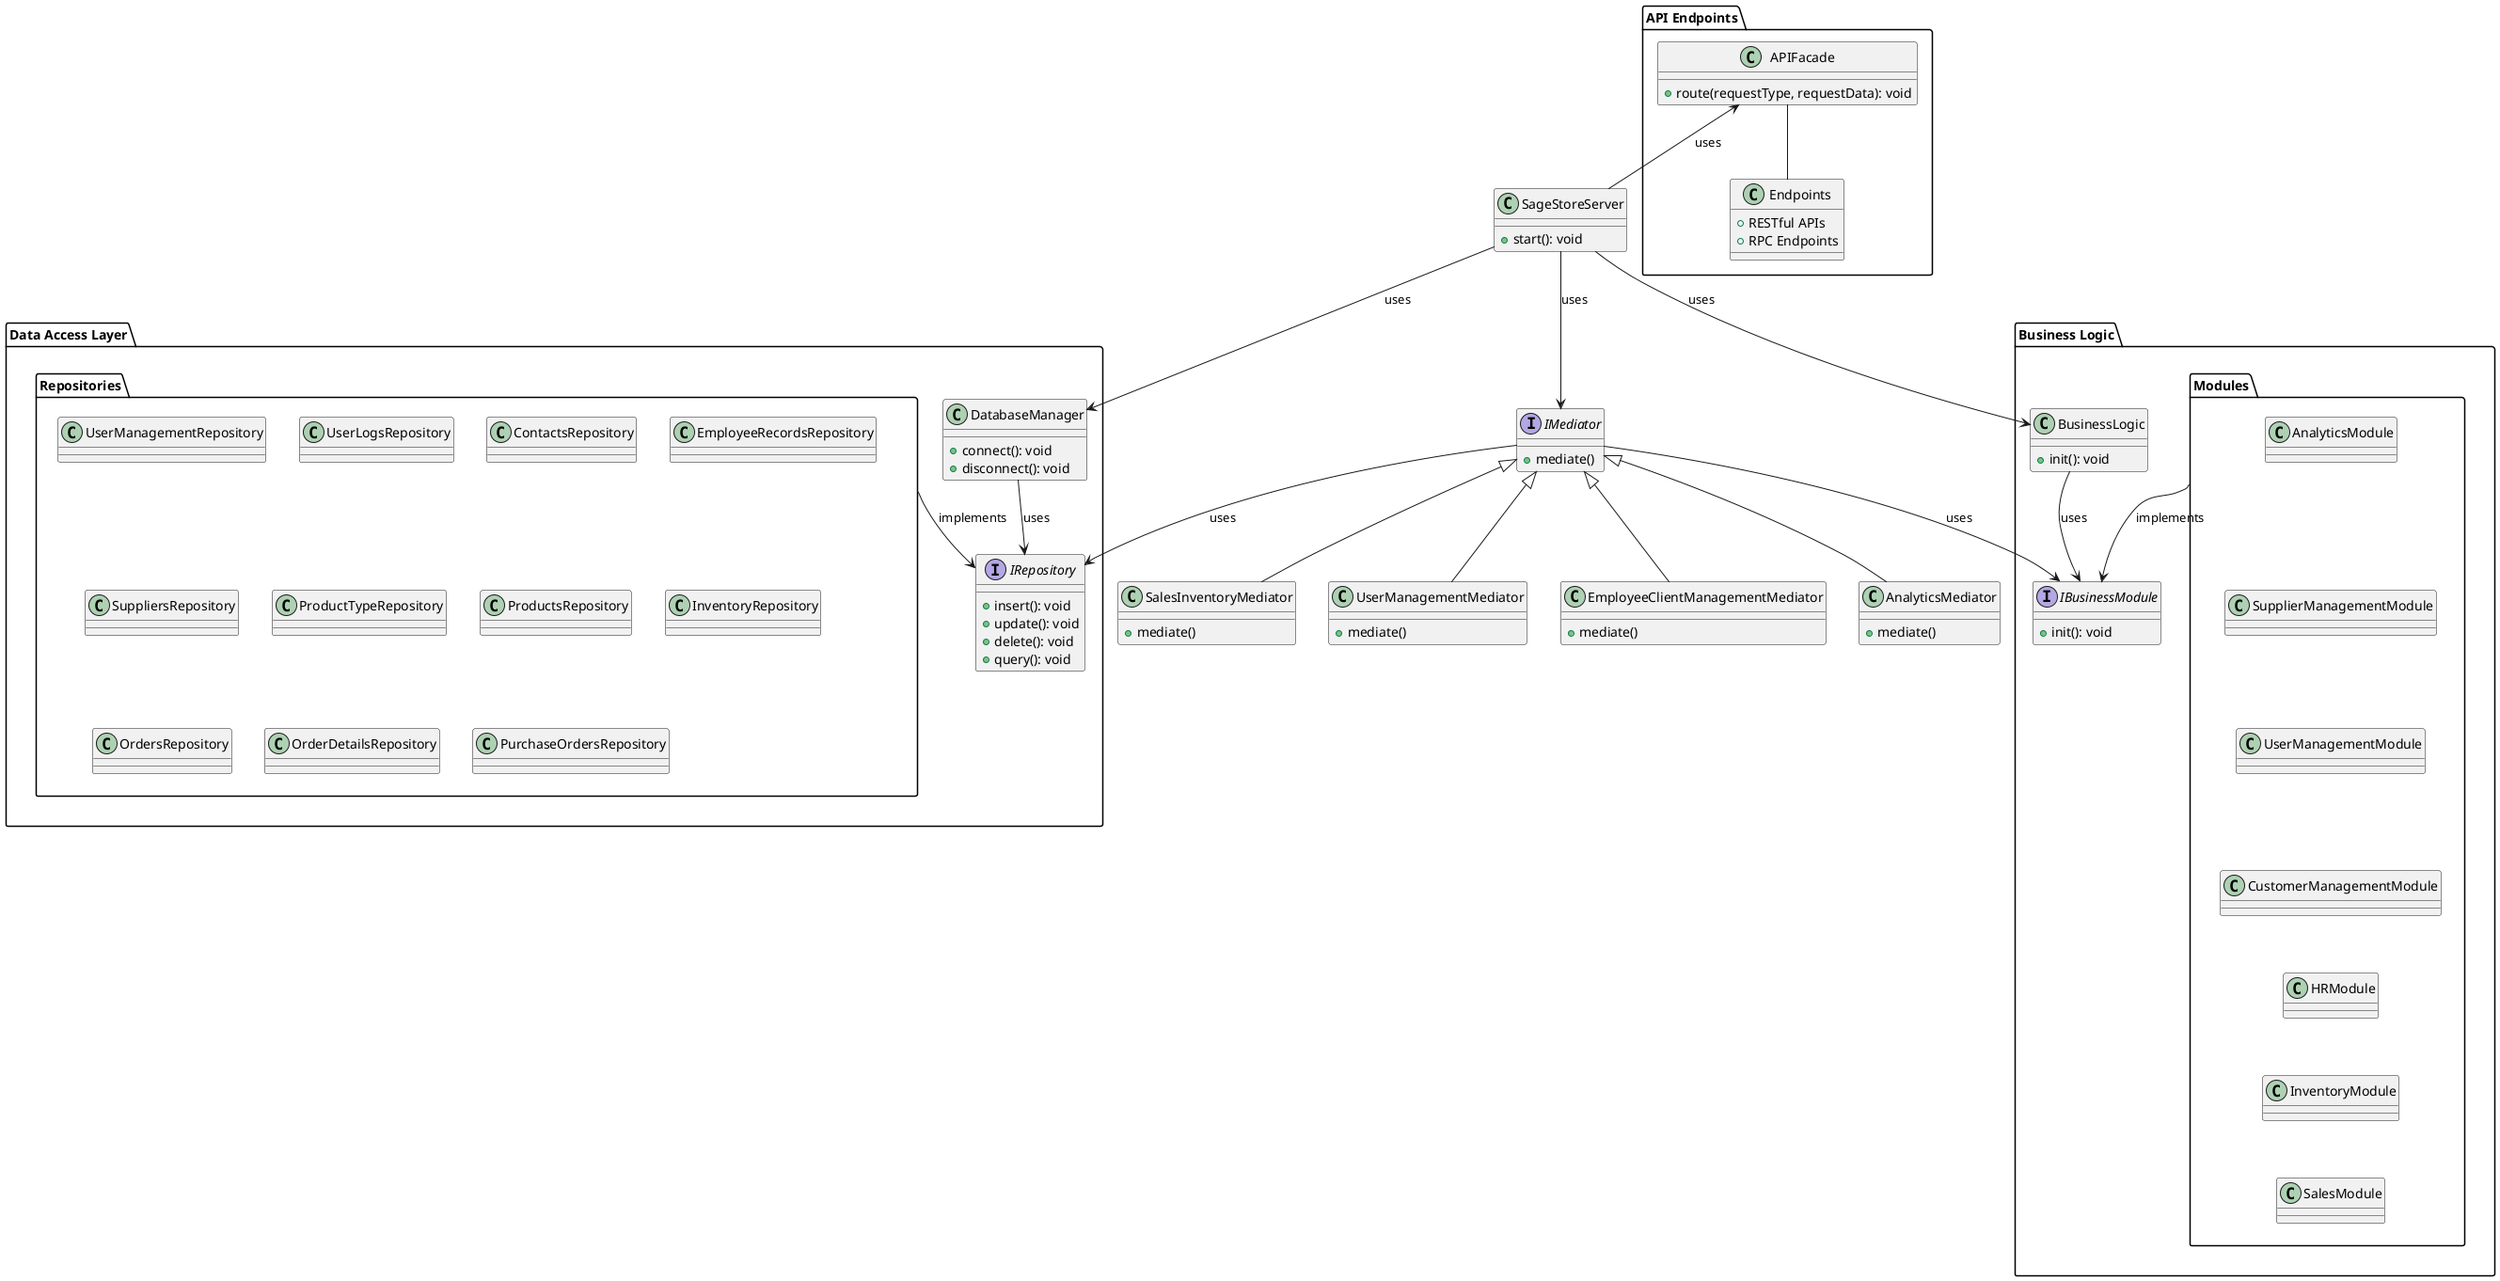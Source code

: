 @startuml

!define RECTANGLE class
!define INTERFACE interface

' Main Application Service
RECTANGLE SageStoreServer {
  +start(): void
}

' Mediator Interface
INTERFACE IMediator {
  +mediate()
}

' Mediators
RECTANGLE SalesInventoryMediator {
  +mediate()
}

RECTANGLE UserManagementMediator {
  +mediate()
}

RECTANGLE EmployeeClientManagementMediator {
  +mediate()
}

RECTANGLE AnalyticsMediator {
  +mediate()
}

IMediator <|-- SalesInventoryMediator
IMediator <|-- UserManagementMediator
IMediator <|-- EmployeeClientManagementMediator
IMediator <|-- AnalyticsMediator

' API Endpoints
package "API Endpoints" {
  RECTANGLE APIFacade {
    +route(requestType, requestData): void
  }
  RECTANGLE Endpoints {
    +RESTful APIs
    +RPC Endpoints
  }

  APIFacade -- Endpoints
}

' Relationships for API Endpoints
SageStoreServer -up-> APIFacade : uses

' Business Logic
package "Business Logic" {
  RECTANGLE BusinessLogic {
    +init(): void
  }

  INTERFACE IBusinessModule {
    +init(): void
  }

  package "Modules" {
    RECTANGLE SalesModule
    RECTANGLE InventoryModule
    RECTANGLE HRModule
    RECTANGLE CustomerManagementModule
    RECTANGLE UserManagementModule
    RECTANGLE SupplierManagementModule
    RECTANGLE AnalyticsModule
  }
}

' Data Access Layer
package "Data Access Layer" {
  RECTANGLE DatabaseManager {
    +connect(): void
    +disconnect(): void
  }

  INTERFACE IRepository {
    +insert(): void
    +update(): void
    +delete(): void
    +query(): void
  }

  package "Repositories" {
    RECTANGLE UserManagementRepository
    RECTANGLE UserLogsRepository
    RECTANGLE ContactsRepository
    RECTANGLE EmployeeRecordsRepository
    RECTANGLE SuppliersRepository
    RECTANGLE ProductTypeRepository
    RECTANGLE ProductsRepository
    RECTANGLE InventoryRepository
    RECTANGLE OrdersRepository
    RECTANGLE OrderDetailsRepository
    RECTANGLE PurchaseOrdersRepository
  }
}

' Hidden relationships for layout control
InventoryModule -[hidden]- SalesModule
HRModule -[hidden]- InventoryModule
CustomerManagementModule -[hidden]- HRModule
UserManagementModule -[hidden]- CustomerManagementModule
SupplierManagementModule -[hidden]- UserManagementModule
AnalyticsModule -[hidden]- SupplierManagementModule

' Relationships for Main Application Service
SageStoreServer -down-> BusinessLogic : uses
SageStoreServer -down-> DatabaseManager : uses
SageStoreServer -down-> IMediator : uses

' Relationships for Mediators to Packages
IMediator -down-> IBusinessModule : uses
IMediator -down-> IRepository : uses

' Relationships for Business Logic
BusinessLogic -down-> IBusinessModule : uses

' Relationships for Data Access Layer
DatabaseManager -down-> IRepository : uses

' Repositories
"Repositories" -down-> IRepository : implements

' Business Modules
"Modules" -down-> IBusinessModule : implements

@enduml
